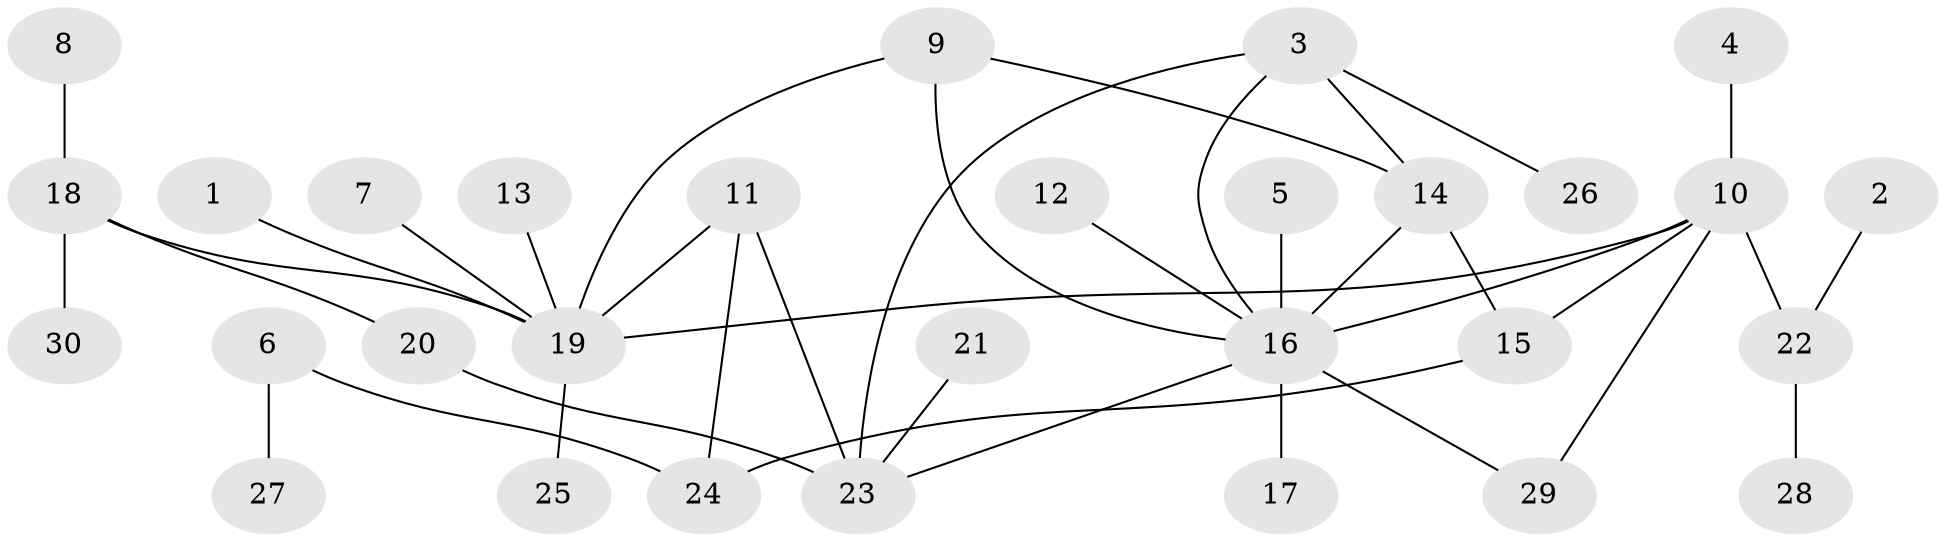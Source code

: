 // original degree distribution, {12: 0.01694915254237288, 9: 0.01694915254237288, 14: 0.01694915254237288, 5: 0.0847457627118644, 1: 0.5254237288135594, 2: 0.1694915254237288, 3: 0.13559322033898305, 7: 0.01694915254237288, 8: 0.01694915254237288}
// Generated by graph-tools (version 1.1) at 2025/36/03/04/25 23:36:58]
// undirected, 30 vertices, 38 edges
graph export_dot {
  node [color=gray90,style=filled];
  1;
  2;
  3;
  4;
  5;
  6;
  7;
  8;
  9;
  10;
  11;
  12;
  13;
  14;
  15;
  16;
  17;
  18;
  19;
  20;
  21;
  22;
  23;
  24;
  25;
  26;
  27;
  28;
  29;
  30;
  1 -- 19 [weight=1.0];
  2 -- 22 [weight=1.0];
  3 -- 14 [weight=1.0];
  3 -- 16 [weight=1.0];
  3 -- 23 [weight=1.0];
  3 -- 26 [weight=1.0];
  4 -- 10 [weight=1.0];
  5 -- 16 [weight=1.0];
  6 -- 24 [weight=1.0];
  6 -- 27 [weight=1.0];
  7 -- 19 [weight=1.0];
  8 -- 18 [weight=1.0];
  9 -- 14 [weight=2.0];
  9 -- 16 [weight=1.0];
  9 -- 19 [weight=2.0];
  10 -- 15 [weight=2.0];
  10 -- 16 [weight=1.0];
  10 -- 19 [weight=1.0];
  10 -- 22 [weight=1.0];
  10 -- 29 [weight=1.0];
  11 -- 19 [weight=1.0];
  11 -- 23 [weight=1.0];
  11 -- 24 [weight=1.0];
  12 -- 16 [weight=1.0];
  13 -- 19 [weight=1.0];
  14 -- 15 [weight=1.0];
  14 -- 16 [weight=2.0];
  15 -- 24 [weight=1.0];
  16 -- 17 [weight=1.0];
  16 -- 23 [weight=1.0];
  16 -- 29 [weight=1.0];
  18 -- 19 [weight=1.0];
  18 -- 20 [weight=1.0];
  18 -- 30 [weight=1.0];
  19 -- 25 [weight=1.0];
  20 -- 23 [weight=1.0];
  21 -- 23 [weight=1.0];
  22 -- 28 [weight=1.0];
}
